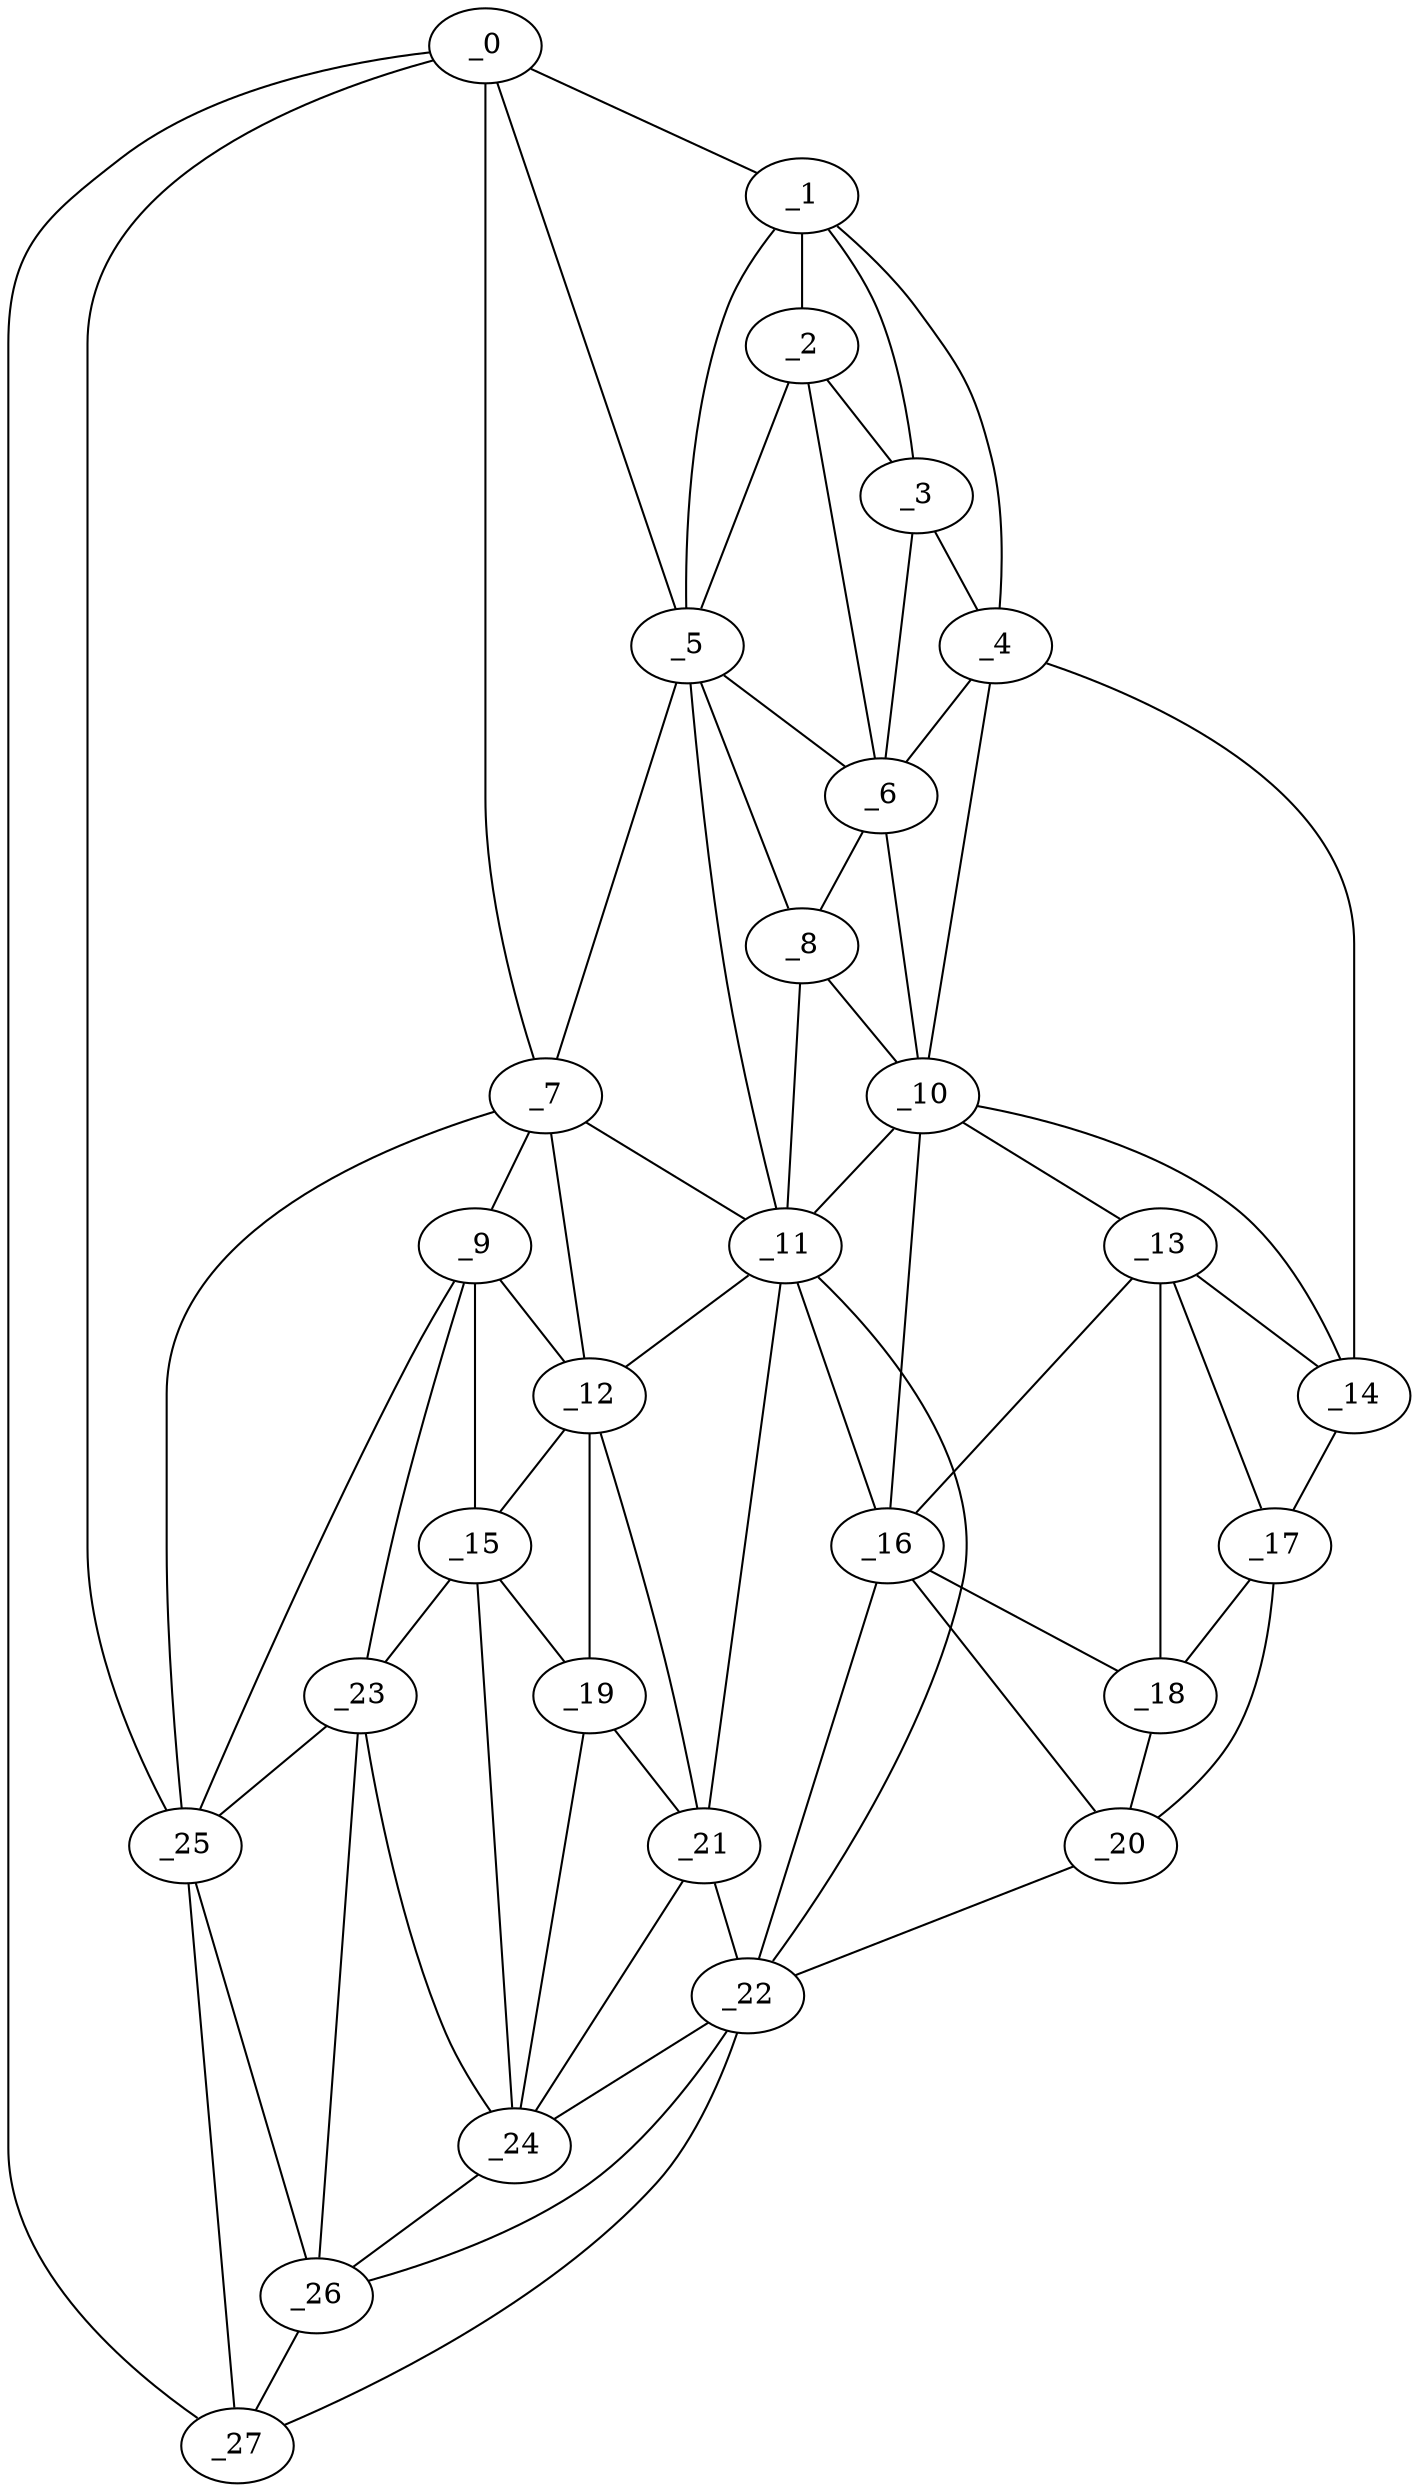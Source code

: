 graph "obj71__300.gxl" {
	_0	 [x=19,
		y=16];
	_1	 [x=24,
		y=81];
	_0 -- _1	 [valence=1];
	_5	 [x=70,
		y=63];
	_0 -- _5	 [valence=2];
	_7	 [x=78,
		y=56];
	_0 -- _7	 [valence=2];
	_25	 [x=109,
		y=23];
	_0 -- _25	 [valence=1];
	_27	 [x=111,
		y=15];
	_0 -- _27	 [valence=1];
	_2	 [x=34,
		y=87];
	_1 -- _2	 [valence=1];
	_3	 [x=34,
		y=97];
	_1 -- _3	 [valence=2];
	_4	 [x=35,
		y=115];
	_1 -- _4	 [valence=1];
	_1 -- _5	 [valence=2];
	_2 -- _3	 [valence=2];
	_2 -- _5	 [valence=2];
	_6	 [x=74,
		y=82];
	_2 -- _6	 [valence=1];
	_3 -- _4	 [valence=2];
	_3 -- _6	 [valence=2];
	_4 -- _6	 [valence=2];
	_10	 [x=88,
		y=96];
	_4 -- _10	 [valence=2];
	_14	 [x=96,
		y=107];
	_4 -- _14	 [valence=1];
	_5 -- _6	 [valence=2];
	_5 -- _7	 [valence=1];
	_8	 [x=78,
		y=82];
	_5 -- _8	 [valence=2];
	_11	 [x=91,
		y=78];
	_5 -- _11	 [valence=2];
	_6 -- _8	 [valence=2];
	_6 -- _10	 [valence=1];
	_9	 [x=86,
		y=55];
	_7 -- _9	 [valence=2];
	_7 -- _11	 [valence=2];
	_12	 [x=95,
		y=65];
	_7 -- _12	 [valence=1];
	_7 -- _25	 [valence=2];
	_8 -- _10	 [valence=2];
	_8 -- _11	 [valence=2];
	_9 -- _12	 [valence=2];
	_15	 [x=97,
		y=58];
	_9 -- _15	 [valence=2];
	_23	 [x=108,
		y=35];
	_9 -- _23	 [valence=2];
	_9 -- _25	 [valence=1];
	_10 -- _11	 [valence=1];
	_13	 [x=96,
		y=99];
	_10 -- _13	 [valence=2];
	_10 -- _14	 [valence=1];
	_16	 [x=99,
		y=86];
	_10 -- _16	 [valence=2];
	_11 -- _12	 [valence=2];
	_11 -- _16	 [valence=2];
	_21	 [x=107,
		y=71];
	_11 -- _21	 [valence=1];
	_22	 [x=107,
		y=80];
	_11 -- _22	 [valence=2];
	_12 -- _15	 [valence=2];
	_19	 [x=105,
		y=63];
	_12 -- _19	 [valence=2];
	_12 -- _21	 [valence=1];
	_13 -- _14	 [valence=2];
	_13 -- _16	 [valence=2];
	_17	 [x=99,
		y=106];
	_13 -- _17	 [valence=1];
	_18	 [x=101,
		y=99];
	_13 -- _18	 [valence=2];
	_14 -- _17	 [valence=1];
	_15 -- _19	 [valence=2];
	_15 -- _23	 [valence=2];
	_24	 [x=108,
		y=52];
	_15 -- _24	 [valence=1];
	_16 -- _18	 [valence=2];
	_20	 [x=106,
		y=93];
	_16 -- _20	 [valence=2];
	_16 -- _22	 [valence=2];
	_17 -- _18	 [valence=2];
	_17 -- _20	 [valence=1];
	_18 -- _20	 [valence=2];
	_19 -- _21	 [valence=2];
	_19 -- _24	 [valence=2];
	_20 -- _22	 [valence=1];
	_21 -- _22	 [valence=2];
	_21 -- _24	 [valence=1];
	_22 -- _24	 [valence=1];
	_26	 [x=110,
		y=29];
	_22 -- _26	 [valence=2];
	_22 -- _27	 [valence=1];
	_23 -- _24	 [valence=2];
	_23 -- _25	 [valence=2];
	_23 -- _26	 [valence=1];
	_24 -- _26	 [valence=1];
	_25 -- _26	 [valence=2];
	_25 -- _27	 [valence=2];
	_26 -- _27	 [valence=1];
}
